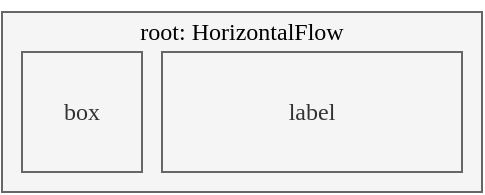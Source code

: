 <mxfile>
    <diagram id="cD52tqRjU22jmfu8s6Lm" name="Page-1">
        <mxGraphModel dx="1840" dy="1625" grid="1" gridSize="10" guides="1" tooltips="1" connect="1" arrows="1" fold="1" page="1" pageScale="1" pageWidth="850" pageHeight="1100" math="0" shadow="0">
            <root>
                <mxCell id="0"/>
                <mxCell id="1" parent="0"/>
                <mxCell id="151" value="" style="endArrow=block;dashed=1;html=1;fontFamily=Lucida Console;dashPattern=1 2;endFill=1;endSize=4;" parent="1" edge="1">
                    <mxGeometry width="50" height="50" relative="1" as="geometry">
                        <mxPoint x="40" y="-50" as="sourcePoint"/>
                        <mxPoint x="40" y="-30" as="targetPoint"/>
                    </mxGeometry>
                </mxCell>
                <mxCell id="167" value="" style="rounded=0;whiteSpace=wrap;html=1;strokeColor=#666666;fillColor=#f5f5f5;perimeterSpacing=0;fontColor=#333333;" parent="1" vertex="1">
                    <mxGeometry x="-120" y="-50" width="240" height="90" as="geometry"/>
                </mxCell>
                <mxCell id="168" value="box" style="rounded=0;whiteSpace=wrap;html=1;strokeColor=#666666;fillColor=#f5f5f5;perimeterSpacing=0;fontFamily=Lucida Console;fontColor=#333333;" parent="1" vertex="1">
                    <mxGeometry x="-110" y="-30" width="60" height="60" as="geometry"/>
                </mxCell>
                <mxCell id="169" value="label" style="rounded=0;whiteSpace=wrap;html=1;strokeColor=#666666;fillColor=#f5f5f5;perimeterSpacing=0;fontFamily=Lucida Console;fontColor=#333333;" parent="1" vertex="1">
                    <mxGeometry x="-40" y="-30" width="150" height="60" as="geometry"/>
                </mxCell>
                <mxCell id="156" value="root: HorizontalFlow" style="rounded=0;whiteSpace=wrap;html=1;fillColor=none;fontFamily=Lucida Console;strokeColor=none;align=center;" parent="1" vertex="1">
                    <mxGeometry x="-120" y="-50" width="240" height="20" as="geometry"/>
                </mxCell>
            </root>
        </mxGraphModel>
    </diagram>
</mxfile>